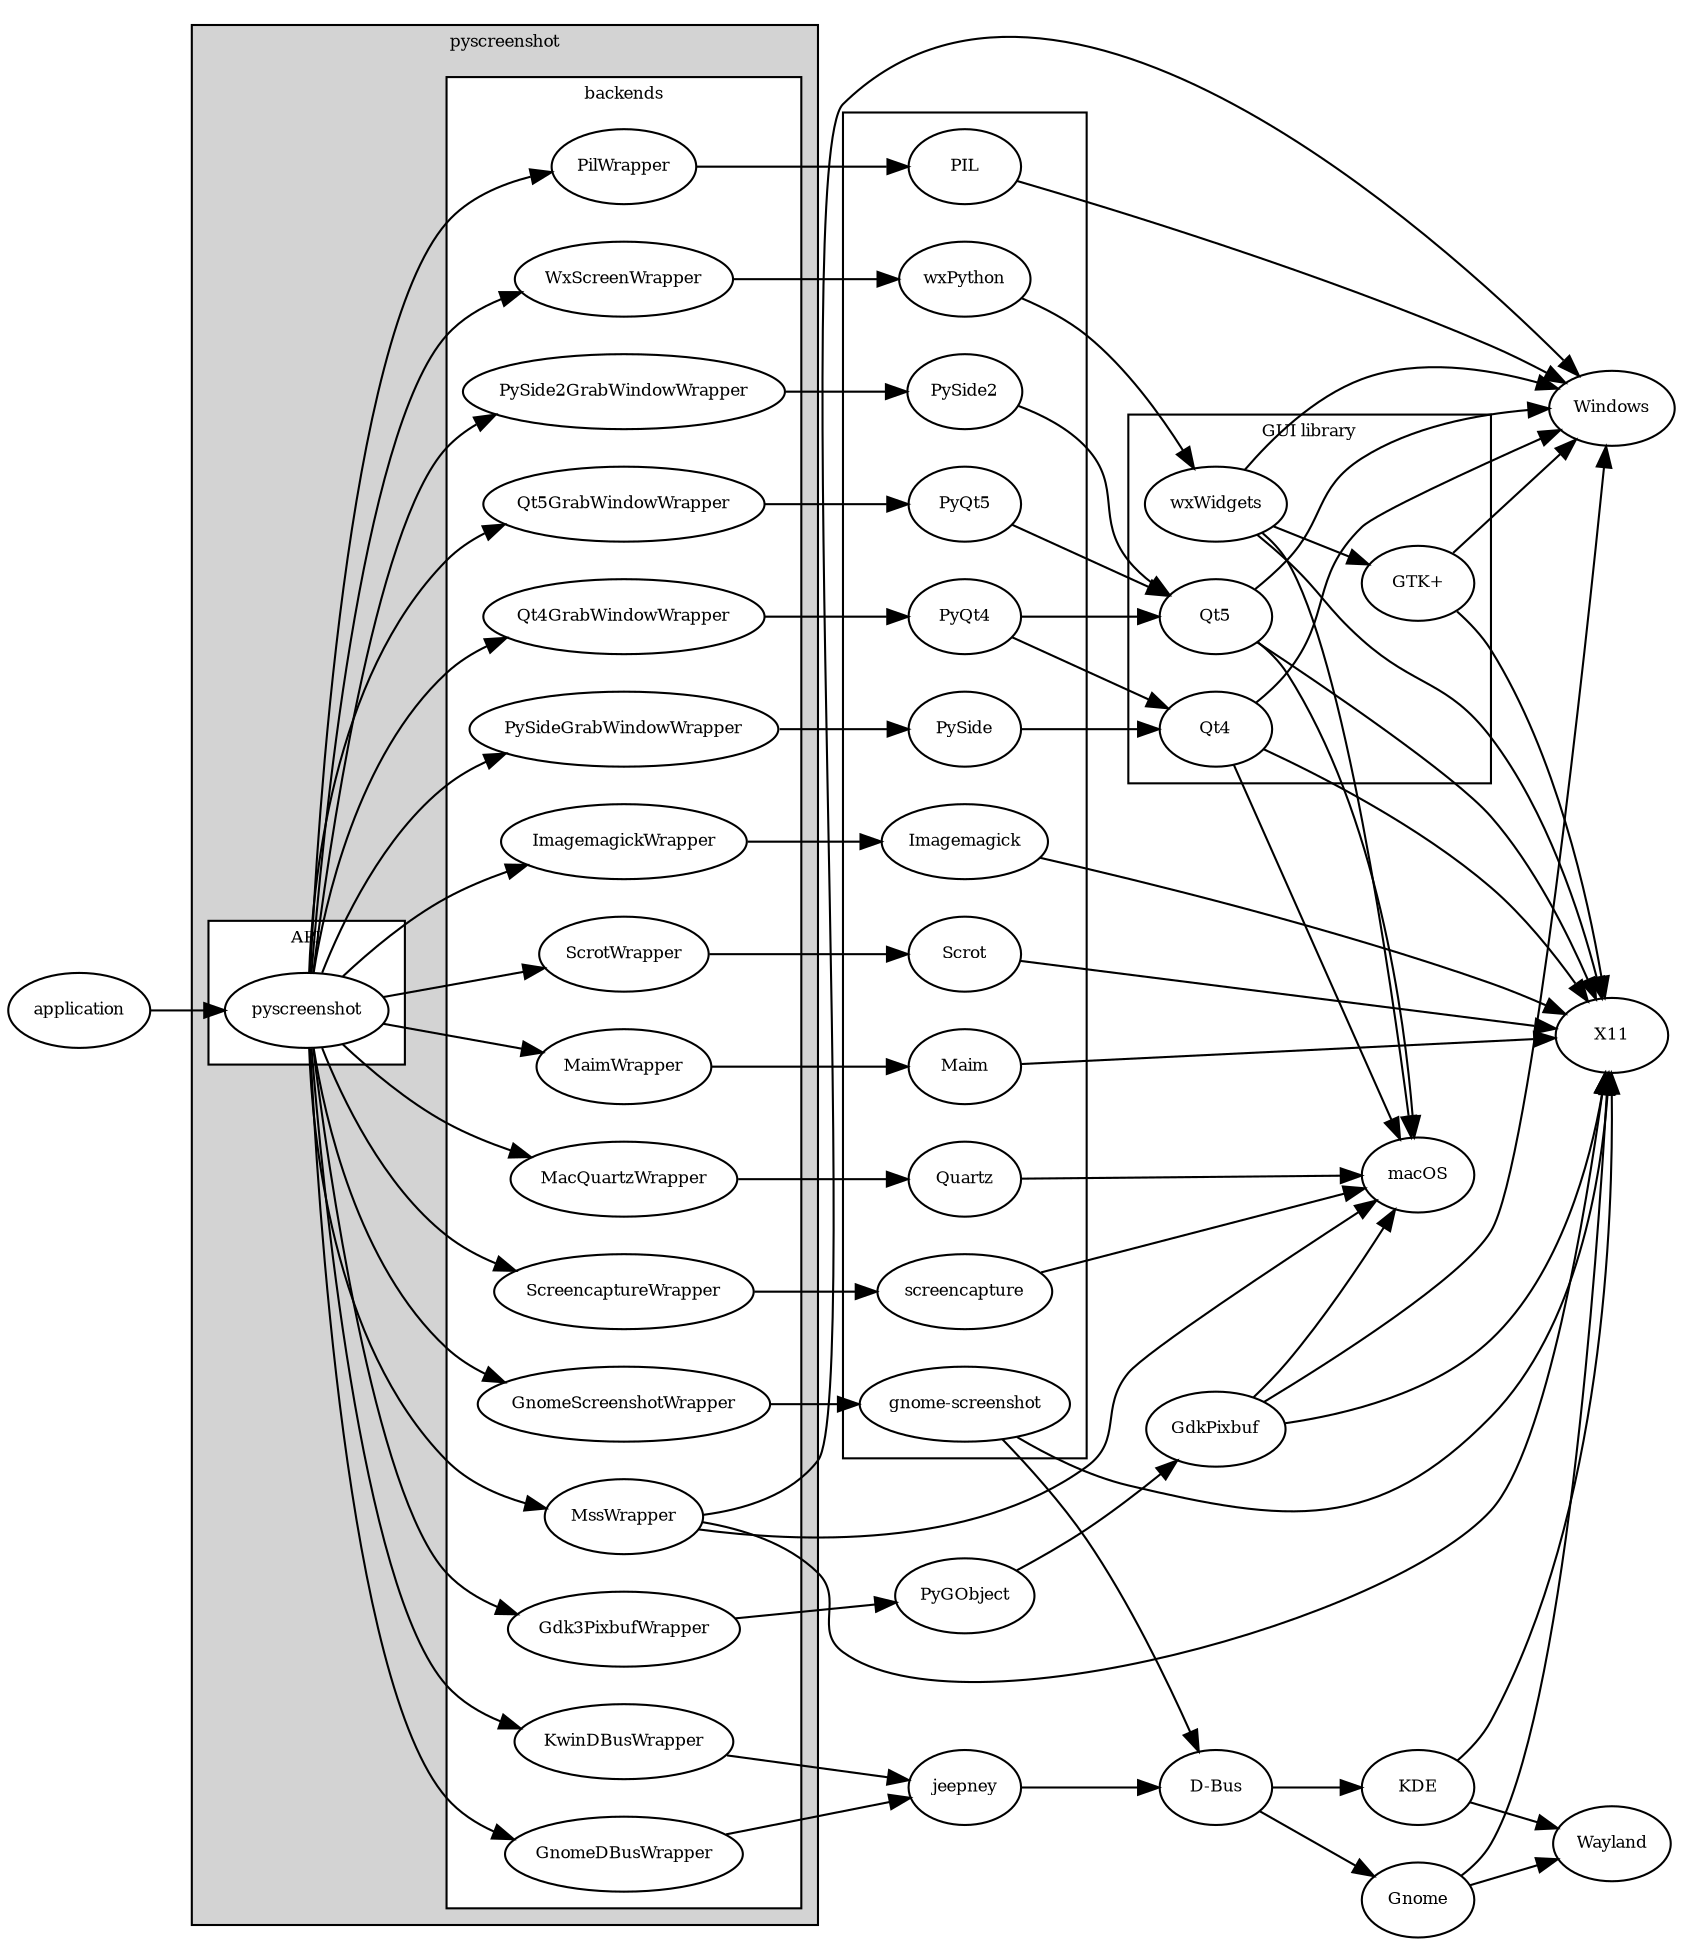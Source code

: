 digraph G {
    rankdir=LR;
    node [fontsize=8];
    fontsize=8;

    subgraph cluster_0 {
        label = "pyscreenshot";
        style=filled;
        fillcolor=lightgrey;
        subgraph cluster_1 {
            label = "API";
            style=filled;
            fillcolor=white;

            pyscreenshot;
        }
        subgraph cluster_2 {
            style=filled;
            fillcolor=white;
            label = "backends";

            pyscreenshot -> Qt4GrabWindowWrapper;
            pyscreenshot -> Qt5GrabWindowWrapper;
            pyscreenshot -> PySideGrabWindowWrapper;
            pyscreenshot -> PySide2GrabWindowWrapper;
            pyscreenshot -> PilWrapper;
            pyscreenshot -> ImagemagickWrapper;
            pyscreenshot -> WxScreenWrapper;
            pyscreenshot -> ScrotWrapper;
            pyscreenshot -> MaimWrapper;
            pyscreenshot -> MacQuartzWrapper
            pyscreenshot -> ScreencaptureWrapper
            pyscreenshot -> Gdk3PixbufWrapper
            pyscreenshot -> GnomeScreenshotWrapper
            pyscreenshot -> GnomeDBusWrapper
            pyscreenshot -> KwinDBusWrapper
            pyscreenshot -> MssWrapper
        }
    }
    subgraph cluster_3 {
        PIL;
        wxPython;
        PyQt4;
        PyQt5;
        PySide;
        PySide2;
        screencapture;
        Quartz;
        Scrot;
        Maim;
        Imagemagick;
        "gnome-screenshot";
    }
    subgraph cluster_4 {
        label = "GUI library";
        Qt4;
        Qt5;
        wxWidgets;
        "GTK+";
    }

    Qt4GrabWindowWrapper -> PyQt4 -> Qt4;
    PyQt4 -> Qt5;
    Qt5GrabWindowWrapper -> PyQt5 -> Qt5;
    PySideGrabWindowWrapper -> PySide -> Qt4;
    PySide2GrabWindowWrapper -> PySide2 -> Qt5;
    
    Qt4 -> macOS;
    Qt4 -> Windows;
    Qt4 -> X11;
    Qt5 -> macOS;
    Qt5 -> Windows;
    Qt5 -> X11;

    PilWrapper -> PIL -> Windows;
    ImagemagickWrapper -> Imagemagick -> X11;
    ScrotWrapper -> Scrot -> X11;
    MaimWrapper -> Maim -> X11;

    Gnome -> Wayland;
    Gnome -> X11;
    KDE -> Wayland;
    KDE -> X11;

    "D-Bus" -> Gnome;
    "D-Bus" -> KDE;

    jeepney-> "D-Bus";

    GnomeScreenshotWrapper -> "gnome-screenshot";
    "gnome-screenshot" -> X11;
    "gnome-screenshot" -> "D-Bus";

    GnomeDBusWrapper -> jeepney;
    KwinDBusWrapper -> jeepney;

    //"GTK+" -> macOS;
    "GTK+" -> Windows;
    "GTK+" -> X11;

    Gdk3PixbufWrapper -> PyGObject -> GdkPixbuf;
    GdkPixbuf -> macOS;
    GdkPixbuf -> Windows;
    GdkPixbuf -> X11;

    WxScreenWrapper -> wxPython -> wxWidgets;
    wxWidgets -> "GTK+";
    wxWidgets -> macOS;
    wxWidgets -> Windows;
    wxWidgets -> X11;

    MacQuartzWrapper -> Quartz -> macOS;
    ScreencaptureWrapper -> screencapture -> macOS;

    MssWrapper -> X11;
    MssWrapper -> macOS;
    MssWrapper -> Windows;

    application -> pyscreenshot;

}
